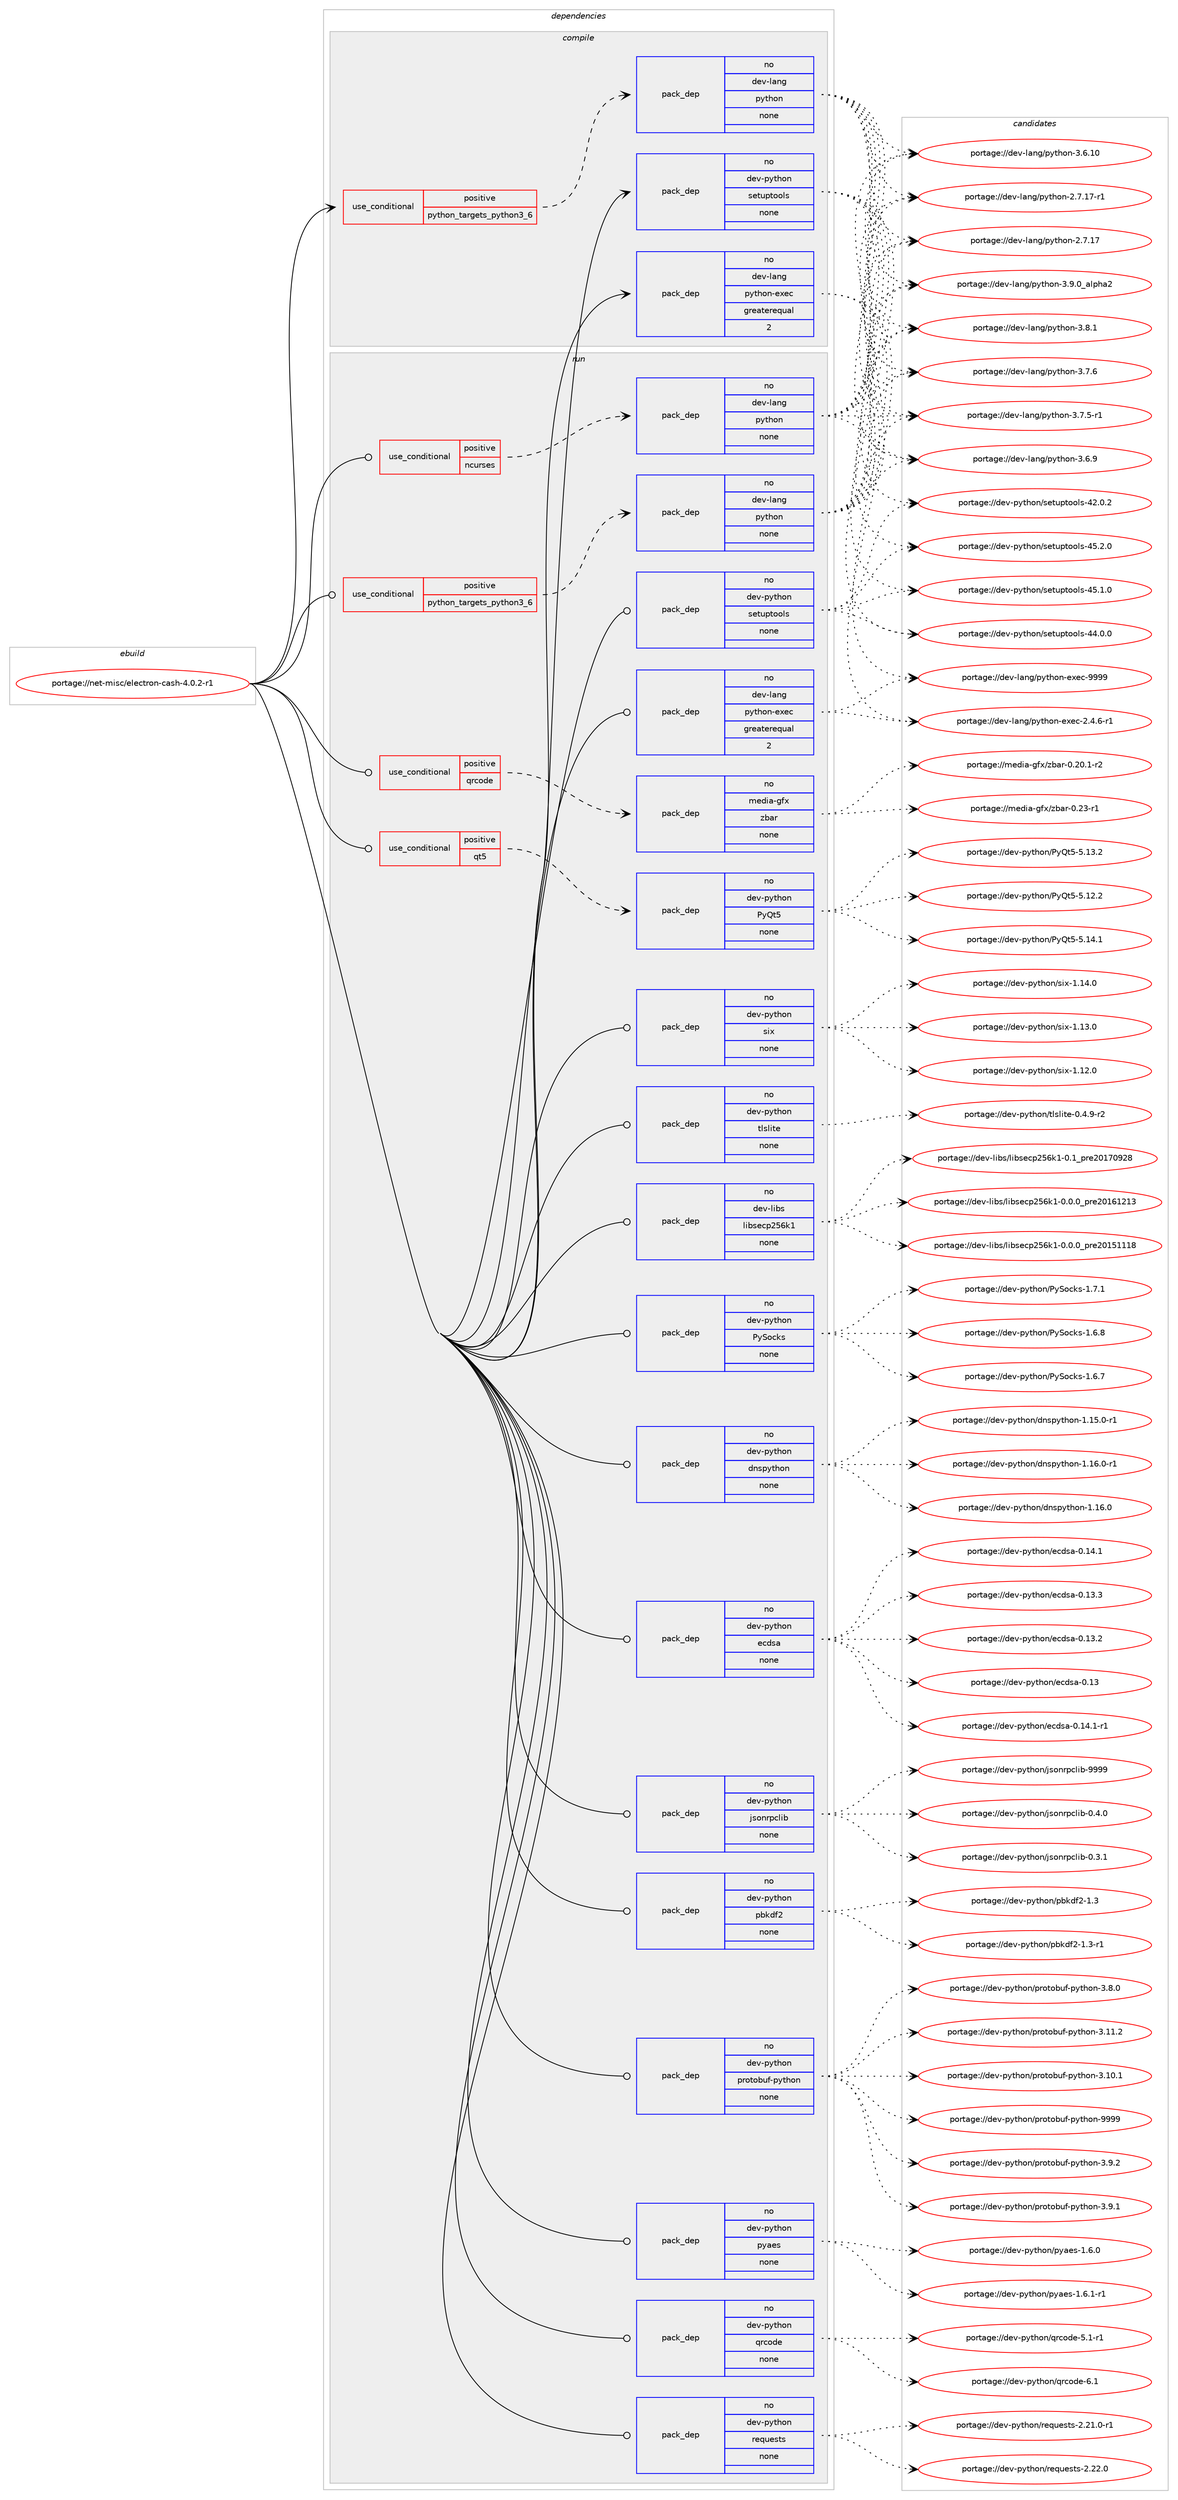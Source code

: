 digraph prolog {

# *************
# Graph options
# *************

newrank=true;
concentrate=true;
compound=true;
graph [rankdir=LR,fontname=Helvetica,fontsize=10,ranksep=1.5];#, ranksep=2.5, nodesep=0.2];
edge  [arrowhead=vee];
node  [fontname=Helvetica,fontsize=10];

# **********
# The ebuild
# **********

subgraph cluster_leftcol {
color=gray;
rank=same;
label=<<i>ebuild</i>>;
id [label="portage://net-misc/electron-cash-4.0.2-r1", color=red, width=4, href="../net-misc/electron-cash-4.0.2-r1.svg"];
}

# ****************
# The dependencies
# ****************

subgraph cluster_midcol {
color=gray;
label=<<i>dependencies</i>>;
subgraph cluster_compile {
fillcolor="#eeeeee";
style=filled;
label=<<i>compile</i>>;
subgraph cond27388 {
dependency131424 [label=<<TABLE BORDER="0" CELLBORDER="1" CELLSPACING="0" CELLPADDING="4"><TR><TD ROWSPAN="3" CELLPADDING="10">use_conditional</TD></TR><TR><TD>positive</TD></TR><TR><TD>python_targets_python3_6</TD></TR></TABLE>>, shape=none, color=red];
subgraph pack101861 {
dependency131425 [label=<<TABLE BORDER="0" CELLBORDER="1" CELLSPACING="0" CELLPADDING="4" WIDTH="220"><TR><TD ROWSPAN="6" CELLPADDING="30">pack_dep</TD></TR><TR><TD WIDTH="110">no</TD></TR><TR><TD>dev-lang</TD></TR><TR><TD>python</TD></TR><TR><TD>none</TD></TR><TR><TD></TD></TR></TABLE>>, shape=none, color=blue];
}
dependency131424:e -> dependency131425:w [weight=20,style="dashed",arrowhead="vee"];
}
id:e -> dependency131424:w [weight=20,style="solid",arrowhead="vee"];
subgraph pack101862 {
dependency131426 [label=<<TABLE BORDER="0" CELLBORDER="1" CELLSPACING="0" CELLPADDING="4" WIDTH="220"><TR><TD ROWSPAN="6" CELLPADDING="30">pack_dep</TD></TR><TR><TD WIDTH="110">no</TD></TR><TR><TD>dev-lang</TD></TR><TR><TD>python-exec</TD></TR><TR><TD>greaterequal</TD></TR><TR><TD>2</TD></TR></TABLE>>, shape=none, color=blue];
}
id:e -> dependency131426:w [weight=20,style="solid",arrowhead="vee"];
subgraph pack101863 {
dependency131427 [label=<<TABLE BORDER="0" CELLBORDER="1" CELLSPACING="0" CELLPADDING="4" WIDTH="220"><TR><TD ROWSPAN="6" CELLPADDING="30">pack_dep</TD></TR><TR><TD WIDTH="110">no</TD></TR><TR><TD>dev-python</TD></TR><TR><TD>setuptools</TD></TR><TR><TD>none</TD></TR><TR><TD></TD></TR></TABLE>>, shape=none, color=blue];
}
id:e -> dependency131427:w [weight=20,style="solid",arrowhead="vee"];
}
subgraph cluster_compileandrun {
fillcolor="#eeeeee";
style=filled;
label=<<i>compile and run</i>>;
}
subgraph cluster_run {
fillcolor="#eeeeee";
style=filled;
label=<<i>run</i>>;
subgraph cond27389 {
dependency131428 [label=<<TABLE BORDER="0" CELLBORDER="1" CELLSPACING="0" CELLPADDING="4"><TR><TD ROWSPAN="3" CELLPADDING="10">use_conditional</TD></TR><TR><TD>positive</TD></TR><TR><TD>ncurses</TD></TR></TABLE>>, shape=none, color=red];
subgraph pack101864 {
dependency131429 [label=<<TABLE BORDER="0" CELLBORDER="1" CELLSPACING="0" CELLPADDING="4" WIDTH="220"><TR><TD ROWSPAN="6" CELLPADDING="30">pack_dep</TD></TR><TR><TD WIDTH="110">no</TD></TR><TR><TD>dev-lang</TD></TR><TR><TD>python</TD></TR><TR><TD>none</TD></TR><TR><TD></TD></TR></TABLE>>, shape=none, color=blue];
}
dependency131428:e -> dependency131429:w [weight=20,style="dashed",arrowhead="vee"];
}
id:e -> dependency131428:w [weight=20,style="solid",arrowhead="odot"];
subgraph cond27390 {
dependency131430 [label=<<TABLE BORDER="0" CELLBORDER="1" CELLSPACING="0" CELLPADDING="4"><TR><TD ROWSPAN="3" CELLPADDING="10">use_conditional</TD></TR><TR><TD>positive</TD></TR><TR><TD>python_targets_python3_6</TD></TR></TABLE>>, shape=none, color=red];
subgraph pack101865 {
dependency131431 [label=<<TABLE BORDER="0" CELLBORDER="1" CELLSPACING="0" CELLPADDING="4" WIDTH="220"><TR><TD ROWSPAN="6" CELLPADDING="30">pack_dep</TD></TR><TR><TD WIDTH="110">no</TD></TR><TR><TD>dev-lang</TD></TR><TR><TD>python</TD></TR><TR><TD>none</TD></TR><TR><TD></TD></TR></TABLE>>, shape=none, color=blue];
}
dependency131430:e -> dependency131431:w [weight=20,style="dashed",arrowhead="vee"];
}
id:e -> dependency131430:w [weight=20,style="solid",arrowhead="odot"];
subgraph cond27391 {
dependency131432 [label=<<TABLE BORDER="0" CELLBORDER="1" CELLSPACING="0" CELLPADDING="4"><TR><TD ROWSPAN="3" CELLPADDING="10">use_conditional</TD></TR><TR><TD>positive</TD></TR><TR><TD>qrcode</TD></TR></TABLE>>, shape=none, color=red];
subgraph pack101866 {
dependency131433 [label=<<TABLE BORDER="0" CELLBORDER="1" CELLSPACING="0" CELLPADDING="4" WIDTH="220"><TR><TD ROWSPAN="6" CELLPADDING="30">pack_dep</TD></TR><TR><TD WIDTH="110">no</TD></TR><TR><TD>media-gfx</TD></TR><TR><TD>zbar</TD></TR><TR><TD>none</TD></TR><TR><TD></TD></TR></TABLE>>, shape=none, color=blue];
}
dependency131432:e -> dependency131433:w [weight=20,style="dashed",arrowhead="vee"];
}
id:e -> dependency131432:w [weight=20,style="solid",arrowhead="odot"];
subgraph cond27392 {
dependency131434 [label=<<TABLE BORDER="0" CELLBORDER="1" CELLSPACING="0" CELLPADDING="4"><TR><TD ROWSPAN="3" CELLPADDING="10">use_conditional</TD></TR><TR><TD>positive</TD></TR><TR><TD>qt5</TD></TR></TABLE>>, shape=none, color=red];
subgraph pack101867 {
dependency131435 [label=<<TABLE BORDER="0" CELLBORDER="1" CELLSPACING="0" CELLPADDING="4" WIDTH="220"><TR><TD ROWSPAN="6" CELLPADDING="30">pack_dep</TD></TR><TR><TD WIDTH="110">no</TD></TR><TR><TD>dev-python</TD></TR><TR><TD>PyQt5</TD></TR><TR><TD>none</TD></TR><TR><TD></TD></TR></TABLE>>, shape=none, color=blue];
}
dependency131434:e -> dependency131435:w [weight=20,style="dashed",arrowhead="vee"];
}
id:e -> dependency131434:w [weight=20,style="solid",arrowhead="odot"];
subgraph pack101868 {
dependency131436 [label=<<TABLE BORDER="0" CELLBORDER="1" CELLSPACING="0" CELLPADDING="4" WIDTH="220"><TR><TD ROWSPAN="6" CELLPADDING="30">pack_dep</TD></TR><TR><TD WIDTH="110">no</TD></TR><TR><TD>dev-lang</TD></TR><TR><TD>python-exec</TD></TR><TR><TD>greaterequal</TD></TR><TR><TD>2</TD></TR></TABLE>>, shape=none, color=blue];
}
id:e -> dependency131436:w [weight=20,style="solid",arrowhead="odot"];
subgraph pack101869 {
dependency131437 [label=<<TABLE BORDER="0" CELLBORDER="1" CELLSPACING="0" CELLPADDING="4" WIDTH="220"><TR><TD ROWSPAN="6" CELLPADDING="30">pack_dep</TD></TR><TR><TD WIDTH="110">no</TD></TR><TR><TD>dev-libs</TD></TR><TR><TD>libsecp256k1</TD></TR><TR><TD>none</TD></TR><TR><TD></TD></TR></TABLE>>, shape=none, color=blue];
}
id:e -> dependency131437:w [weight=20,style="solid",arrowhead="odot"];
subgraph pack101870 {
dependency131438 [label=<<TABLE BORDER="0" CELLBORDER="1" CELLSPACING="0" CELLPADDING="4" WIDTH="220"><TR><TD ROWSPAN="6" CELLPADDING="30">pack_dep</TD></TR><TR><TD WIDTH="110">no</TD></TR><TR><TD>dev-python</TD></TR><TR><TD>PySocks</TD></TR><TR><TD>none</TD></TR><TR><TD></TD></TR></TABLE>>, shape=none, color=blue];
}
id:e -> dependency131438:w [weight=20,style="solid",arrowhead="odot"];
subgraph pack101871 {
dependency131439 [label=<<TABLE BORDER="0" CELLBORDER="1" CELLSPACING="0" CELLPADDING="4" WIDTH="220"><TR><TD ROWSPAN="6" CELLPADDING="30">pack_dep</TD></TR><TR><TD WIDTH="110">no</TD></TR><TR><TD>dev-python</TD></TR><TR><TD>dnspython</TD></TR><TR><TD>none</TD></TR><TR><TD></TD></TR></TABLE>>, shape=none, color=blue];
}
id:e -> dependency131439:w [weight=20,style="solid",arrowhead="odot"];
subgraph pack101872 {
dependency131440 [label=<<TABLE BORDER="0" CELLBORDER="1" CELLSPACING="0" CELLPADDING="4" WIDTH="220"><TR><TD ROWSPAN="6" CELLPADDING="30">pack_dep</TD></TR><TR><TD WIDTH="110">no</TD></TR><TR><TD>dev-python</TD></TR><TR><TD>ecdsa</TD></TR><TR><TD>none</TD></TR><TR><TD></TD></TR></TABLE>>, shape=none, color=blue];
}
id:e -> dependency131440:w [weight=20,style="solid",arrowhead="odot"];
subgraph pack101873 {
dependency131441 [label=<<TABLE BORDER="0" CELLBORDER="1" CELLSPACING="0" CELLPADDING="4" WIDTH="220"><TR><TD ROWSPAN="6" CELLPADDING="30">pack_dep</TD></TR><TR><TD WIDTH="110">no</TD></TR><TR><TD>dev-python</TD></TR><TR><TD>jsonrpclib</TD></TR><TR><TD>none</TD></TR><TR><TD></TD></TR></TABLE>>, shape=none, color=blue];
}
id:e -> dependency131441:w [weight=20,style="solid",arrowhead="odot"];
subgraph pack101874 {
dependency131442 [label=<<TABLE BORDER="0" CELLBORDER="1" CELLSPACING="0" CELLPADDING="4" WIDTH="220"><TR><TD ROWSPAN="6" CELLPADDING="30">pack_dep</TD></TR><TR><TD WIDTH="110">no</TD></TR><TR><TD>dev-python</TD></TR><TR><TD>pbkdf2</TD></TR><TR><TD>none</TD></TR><TR><TD></TD></TR></TABLE>>, shape=none, color=blue];
}
id:e -> dependency131442:w [weight=20,style="solid",arrowhead="odot"];
subgraph pack101875 {
dependency131443 [label=<<TABLE BORDER="0" CELLBORDER="1" CELLSPACING="0" CELLPADDING="4" WIDTH="220"><TR><TD ROWSPAN="6" CELLPADDING="30">pack_dep</TD></TR><TR><TD WIDTH="110">no</TD></TR><TR><TD>dev-python</TD></TR><TR><TD>protobuf-python</TD></TR><TR><TD>none</TD></TR><TR><TD></TD></TR></TABLE>>, shape=none, color=blue];
}
id:e -> dependency131443:w [weight=20,style="solid",arrowhead="odot"];
subgraph pack101876 {
dependency131444 [label=<<TABLE BORDER="0" CELLBORDER="1" CELLSPACING="0" CELLPADDING="4" WIDTH="220"><TR><TD ROWSPAN="6" CELLPADDING="30">pack_dep</TD></TR><TR><TD WIDTH="110">no</TD></TR><TR><TD>dev-python</TD></TR><TR><TD>pyaes</TD></TR><TR><TD>none</TD></TR><TR><TD></TD></TR></TABLE>>, shape=none, color=blue];
}
id:e -> dependency131444:w [weight=20,style="solid",arrowhead="odot"];
subgraph pack101877 {
dependency131445 [label=<<TABLE BORDER="0" CELLBORDER="1" CELLSPACING="0" CELLPADDING="4" WIDTH="220"><TR><TD ROWSPAN="6" CELLPADDING="30">pack_dep</TD></TR><TR><TD WIDTH="110">no</TD></TR><TR><TD>dev-python</TD></TR><TR><TD>qrcode</TD></TR><TR><TD>none</TD></TR><TR><TD></TD></TR></TABLE>>, shape=none, color=blue];
}
id:e -> dependency131445:w [weight=20,style="solid",arrowhead="odot"];
subgraph pack101878 {
dependency131446 [label=<<TABLE BORDER="0" CELLBORDER="1" CELLSPACING="0" CELLPADDING="4" WIDTH="220"><TR><TD ROWSPAN="6" CELLPADDING="30">pack_dep</TD></TR><TR><TD WIDTH="110">no</TD></TR><TR><TD>dev-python</TD></TR><TR><TD>requests</TD></TR><TR><TD>none</TD></TR><TR><TD></TD></TR></TABLE>>, shape=none, color=blue];
}
id:e -> dependency131446:w [weight=20,style="solid",arrowhead="odot"];
subgraph pack101879 {
dependency131447 [label=<<TABLE BORDER="0" CELLBORDER="1" CELLSPACING="0" CELLPADDING="4" WIDTH="220"><TR><TD ROWSPAN="6" CELLPADDING="30">pack_dep</TD></TR><TR><TD WIDTH="110">no</TD></TR><TR><TD>dev-python</TD></TR><TR><TD>setuptools</TD></TR><TR><TD>none</TD></TR><TR><TD></TD></TR></TABLE>>, shape=none, color=blue];
}
id:e -> dependency131447:w [weight=20,style="solid",arrowhead="odot"];
subgraph pack101880 {
dependency131448 [label=<<TABLE BORDER="0" CELLBORDER="1" CELLSPACING="0" CELLPADDING="4" WIDTH="220"><TR><TD ROWSPAN="6" CELLPADDING="30">pack_dep</TD></TR><TR><TD WIDTH="110">no</TD></TR><TR><TD>dev-python</TD></TR><TR><TD>six</TD></TR><TR><TD>none</TD></TR><TR><TD></TD></TR></TABLE>>, shape=none, color=blue];
}
id:e -> dependency131448:w [weight=20,style="solid",arrowhead="odot"];
subgraph pack101881 {
dependency131449 [label=<<TABLE BORDER="0" CELLBORDER="1" CELLSPACING="0" CELLPADDING="4" WIDTH="220"><TR><TD ROWSPAN="6" CELLPADDING="30">pack_dep</TD></TR><TR><TD WIDTH="110">no</TD></TR><TR><TD>dev-python</TD></TR><TR><TD>tlslite</TD></TR><TR><TD>none</TD></TR><TR><TD></TD></TR></TABLE>>, shape=none, color=blue];
}
id:e -> dependency131449:w [weight=20,style="solid",arrowhead="odot"];
}
}

# **************
# The candidates
# **************

subgraph cluster_choices {
rank=same;
color=gray;
label=<<i>candidates</i>>;

subgraph choice101861 {
color=black;
nodesep=1;
choice10010111845108971101034711212111610411111045514657464895971081121049750 [label="portage://dev-lang/python-3.9.0_alpha2", color=red, width=4,href="../dev-lang/python-3.9.0_alpha2.svg"];
choice100101118451089711010347112121116104111110455146564649 [label="portage://dev-lang/python-3.8.1", color=red, width=4,href="../dev-lang/python-3.8.1.svg"];
choice100101118451089711010347112121116104111110455146554654 [label="portage://dev-lang/python-3.7.6", color=red, width=4,href="../dev-lang/python-3.7.6.svg"];
choice1001011184510897110103471121211161041111104551465546534511449 [label="portage://dev-lang/python-3.7.5-r1", color=red, width=4,href="../dev-lang/python-3.7.5-r1.svg"];
choice100101118451089711010347112121116104111110455146544657 [label="portage://dev-lang/python-3.6.9", color=red, width=4,href="../dev-lang/python-3.6.9.svg"];
choice10010111845108971101034711212111610411111045514654464948 [label="portage://dev-lang/python-3.6.10", color=red, width=4,href="../dev-lang/python-3.6.10.svg"];
choice100101118451089711010347112121116104111110455046554649554511449 [label="portage://dev-lang/python-2.7.17-r1", color=red, width=4,href="../dev-lang/python-2.7.17-r1.svg"];
choice10010111845108971101034711212111610411111045504655464955 [label="portage://dev-lang/python-2.7.17", color=red, width=4,href="../dev-lang/python-2.7.17.svg"];
dependency131425:e -> choice10010111845108971101034711212111610411111045514657464895971081121049750:w [style=dotted,weight="100"];
dependency131425:e -> choice100101118451089711010347112121116104111110455146564649:w [style=dotted,weight="100"];
dependency131425:e -> choice100101118451089711010347112121116104111110455146554654:w [style=dotted,weight="100"];
dependency131425:e -> choice1001011184510897110103471121211161041111104551465546534511449:w [style=dotted,weight="100"];
dependency131425:e -> choice100101118451089711010347112121116104111110455146544657:w [style=dotted,weight="100"];
dependency131425:e -> choice10010111845108971101034711212111610411111045514654464948:w [style=dotted,weight="100"];
dependency131425:e -> choice100101118451089711010347112121116104111110455046554649554511449:w [style=dotted,weight="100"];
dependency131425:e -> choice10010111845108971101034711212111610411111045504655464955:w [style=dotted,weight="100"];
}
subgraph choice101862 {
color=black;
nodesep=1;
choice10010111845108971101034711212111610411111045101120101994557575757 [label="portage://dev-lang/python-exec-9999", color=red, width=4,href="../dev-lang/python-exec-9999.svg"];
choice10010111845108971101034711212111610411111045101120101994550465246544511449 [label="portage://dev-lang/python-exec-2.4.6-r1", color=red, width=4,href="../dev-lang/python-exec-2.4.6-r1.svg"];
dependency131426:e -> choice10010111845108971101034711212111610411111045101120101994557575757:w [style=dotted,weight="100"];
dependency131426:e -> choice10010111845108971101034711212111610411111045101120101994550465246544511449:w [style=dotted,weight="100"];
}
subgraph choice101863 {
color=black;
nodesep=1;
choice100101118451121211161041111104711510111611711211611111110811545525346504648 [label="portage://dev-python/setuptools-45.2.0", color=red, width=4,href="../dev-python/setuptools-45.2.0.svg"];
choice100101118451121211161041111104711510111611711211611111110811545525346494648 [label="portage://dev-python/setuptools-45.1.0", color=red, width=4,href="../dev-python/setuptools-45.1.0.svg"];
choice100101118451121211161041111104711510111611711211611111110811545525246484648 [label="portage://dev-python/setuptools-44.0.0", color=red, width=4,href="../dev-python/setuptools-44.0.0.svg"];
choice100101118451121211161041111104711510111611711211611111110811545525046484650 [label="portage://dev-python/setuptools-42.0.2", color=red, width=4,href="../dev-python/setuptools-42.0.2.svg"];
dependency131427:e -> choice100101118451121211161041111104711510111611711211611111110811545525346504648:w [style=dotted,weight="100"];
dependency131427:e -> choice100101118451121211161041111104711510111611711211611111110811545525346494648:w [style=dotted,weight="100"];
dependency131427:e -> choice100101118451121211161041111104711510111611711211611111110811545525246484648:w [style=dotted,weight="100"];
dependency131427:e -> choice100101118451121211161041111104711510111611711211611111110811545525046484650:w [style=dotted,weight="100"];
}
subgraph choice101864 {
color=black;
nodesep=1;
choice10010111845108971101034711212111610411111045514657464895971081121049750 [label="portage://dev-lang/python-3.9.0_alpha2", color=red, width=4,href="../dev-lang/python-3.9.0_alpha2.svg"];
choice100101118451089711010347112121116104111110455146564649 [label="portage://dev-lang/python-3.8.1", color=red, width=4,href="../dev-lang/python-3.8.1.svg"];
choice100101118451089711010347112121116104111110455146554654 [label="portage://dev-lang/python-3.7.6", color=red, width=4,href="../dev-lang/python-3.7.6.svg"];
choice1001011184510897110103471121211161041111104551465546534511449 [label="portage://dev-lang/python-3.7.5-r1", color=red, width=4,href="../dev-lang/python-3.7.5-r1.svg"];
choice100101118451089711010347112121116104111110455146544657 [label="portage://dev-lang/python-3.6.9", color=red, width=4,href="../dev-lang/python-3.6.9.svg"];
choice10010111845108971101034711212111610411111045514654464948 [label="portage://dev-lang/python-3.6.10", color=red, width=4,href="../dev-lang/python-3.6.10.svg"];
choice100101118451089711010347112121116104111110455046554649554511449 [label="portage://dev-lang/python-2.7.17-r1", color=red, width=4,href="../dev-lang/python-2.7.17-r1.svg"];
choice10010111845108971101034711212111610411111045504655464955 [label="portage://dev-lang/python-2.7.17", color=red, width=4,href="../dev-lang/python-2.7.17.svg"];
dependency131429:e -> choice10010111845108971101034711212111610411111045514657464895971081121049750:w [style=dotted,weight="100"];
dependency131429:e -> choice100101118451089711010347112121116104111110455146564649:w [style=dotted,weight="100"];
dependency131429:e -> choice100101118451089711010347112121116104111110455146554654:w [style=dotted,weight="100"];
dependency131429:e -> choice1001011184510897110103471121211161041111104551465546534511449:w [style=dotted,weight="100"];
dependency131429:e -> choice100101118451089711010347112121116104111110455146544657:w [style=dotted,weight="100"];
dependency131429:e -> choice10010111845108971101034711212111610411111045514654464948:w [style=dotted,weight="100"];
dependency131429:e -> choice100101118451089711010347112121116104111110455046554649554511449:w [style=dotted,weight="100"];
dependency131429:e -> choice10010111845108971101034711212111610411111045504655464955:w [style=dotted,weight="100"];
}
subgraph choice101865 {
color=black;
nodesep=1;
choice10010111845108971101034711212111610411111045514657464895971081121049750 [label="portage://dev-lang/python-3.9.0_alpha2", color=red, width=4,href="../dev-lang/python-3.9.0_alpha2.svg"];
choice100101118451089711010347112121116104111110455146564649 [label="portage://dev-lang/python-3.8.1", color=red, width=4,href="../dev-lang/python-3.8.1.svg"];
choice100101118451089711010347112121116104111110455146554654 [label="portage://dev-lang/python-3.7.6", color=red, width=4,href="../dev-lang/python-3.7.6.svg"];
choice1001011184510897110103471121211161041111104551465546534511449 [label="portage://dev-lang/python-3.7.5-r1", color=red, width=4,href="../dev-lang/python-3.7.5-r1.svg"];
choice100101118451089711010347112121116104111110455146544657 [label="portage://dev-lang/python-3.6.9", color=red, width=4,href="../dev-lang/python-3.6.9.svg"];
choice10010111845108971101034711212111610411111045514654464948 [label="portage://dev-lang/python-3.6.10", color=red, width=4,href="../dev-lang/python-3.6.10.svg"];
choice100101118451089711010347112121116104111110455046554649554511449 [label="portage://dev-lang/python-2.7.17-r1", color=red, width=4,href="../dev-lang/python-2.7.17-r1.svg"];
choice10010111845108971101034711212111610411111045504655464955 [label="portage://dev-lang/python-2.7.17", color=red, width=4,href="../dev-lang/python-2.7.17.svg"];
dependency131431:e -> choice10010111845108971101034711212111610411111045514657464895971081121049750:w [style=dotted,weight="100"];
dependency131431:e -> choice100101118451089711010347112121116104111110455146564649:w [style=dotted,weight="100"];
dependency131431:e -> choice100101118451089711010347112121116104111110455146554654:w [style=dotted,weight="100"];
dependency131431:e -> choice1001011184510897110103471121211161041111104551465546534511449:w [style=dotted,weight="100"];
dependency131431:e -> choice100101118451089711010347112121116104111110455146544657:w [style=dotted,weight="100"];
dependency131431:e -> choice10010111845108971101034711212111610411111045514654464948:w [style=dotted,weight="100"];
dependency131431:e -> choice100101118451089711010347112121116104111110455046554649554511449:w [style=dotted,weight="100"];
dependency131431:e -> choice10010111845108971101034711212111610411111045504655464955:w [style=dotted,weight="100"];
}
subgraph choice101866 {
color=black;
nodesep=1;
choice109101100105974510310212047122989711445484650514511449 [label="portage://media-gfx/zbar-0.23-r1", color=red, width=4,href="../media-gfx/zbar-0.23-r1.svg"];
choice1091011001059745103102120471229897114454846504846494511450 [label="portage://media-gfx/zbar-0.20.1-r2", color=red, width=4,href="../media-gfx/zbar-0.20.1-r2.svg"];
dependency131433:e -> choice109101100105974510310212047122989711445484650514511449:w [style=dotted,weight="100"];
dependency131433:e -> choice1091011001059745103102120471229897114454846504846494511450:w [style=dotted,weight="100"];
}
subgraph choice101867 {
color=black;
nodesep=1;
choice100101118451121211161041111104780121811165345534649524649 [label="portage://dev-python/PyQt5-5.14.1", color=red, width=4,href="../dev-python/PyQt5-5.14.1.svg"];
choice100101118451121211161041111104780121811165345534649514650 [label="portage://dev-python/PyQt5-5.13.2", color=red, width=4,href="../dev-python/PyQt5-5.13.2.svg"];
choice100101118451121211161041111104780121811165345534649504650 [label="portage://dev-python/PyQt5-5.12.2", color=red, width=4,href="../dev-python/PyQt5-5.12.2.svg"];
dependency131435:e -> choice100101118451121211161041111104780121811165345534649524649:w [style=dotted,weight="100"];
dependency131435:e -> choice100101118451121211161041111104780121811165345534649514650:w [style=dotted,weight="100"];
dependency131435:e -> choice100101118451121211161041111104780121811165345534649504650:w [style=dotted,weight="100"];
}
subgraph choice101868 {
color=black;
nodesep=1;
choice10010111845108971101034711212111610411111045101120101994557575757 [label="portage://dev-lang/python-exec-9999", color=red, width=4,href="../dev-lang/python-exec-9999.svg"];
choice10010111845108971101034711212111610411111045101120101994550465246544511449 [label="portage://dev-lang/python-exec-2.4.6-r1", color=red, width=4,href="../dev-lang/python-exec-2.4.6-r1.svg"];
dependency131436:e -> choice10010111845108971101034711212111610411111045101120101994557575757:w [style=dotted,weight="100"];
dependency131436:e -> choice10010111845108971101034711212111610411111045101120101994550465246544511449:w [style=dotted,weight="100"];
}
subgraph choice101869 {
color=black;
nodesep=1;
choice10010111845108105981154710810598115101991125053541074945484649951121141015048495548575056 [label="portage://dev-libs/libsecp256k1-0.1_pre20170928", color=red, width=4,href="../dev-libs/libsecp256k1-0.1_pre20170928.svg"];
choice100101118451081059811547108105981151019911250535410749454846484648951121141015048495449504951 [label="portage://dev-libs/libsecp256k1-0.0.0_pre20161213", color=red, width=4,href="../dev-libs/libsecp256k1-0.0.0_pre20161213.svg"];
choice100101118451081059811547108105981151019911250535410749454846484648951121141015048495349494956 [label="portage://dev-libs/libsecp256k1-0.0.0_pre20151118", color=red, width=4,href="../dev-libs/libsecp256k1-0.0.0_pre20151118.svg"];
dependency131437:e -> choice10010111845108105981154710810598115101991125053541074945484649951121141015048495548575056:w [style=dotted,weight="100"];
dependency131437:e -> choice100101118451081059811547108105981151019911250535410749454846484648951121141015048495449504951:w [style=dotted,weight="100"];
dependency131437:e -> choice100101118451081059811547108105981151019911250535410749454846484648951121141015048495349494956:w [style=dotted,weight="100"];
}
subgraph choice101870 {
color=black;
nodesep=1;
choice1001011184511212111610411111047801218311199107115454946554649 [label="portage://dev-python/PySocks-1.7.1", color=red, width=4,href="../dev-python/PySocks-1.7.1.svg"];
choice1001011184511212111610411111047801218311199107115454946544656 [label="portage://dev-python/PySocks-1.6.8", color=red, width=4,href="../dev-python/PySocks-1.6.8.svg"];
choice1001011184511212111610411111047801218311199107115454946544655 [label="portage://dev-python/PySocks-1.6.7", color=red, width=4,href="../dev-python/PySocks-1.6.7.svg"];
dependency131438:e -> choice1001011184511212111610411111047801218311199107115454946554649:w [style=dotted,weight="100"];
dependency131438:e -> choice1001011184511212111610411111047801218311199107115454946544656:w [style=dotted,weight="100"];
dependency131438:e -> choice1001011184511212111610411111047801218311199107115454946544655:w [style=dotted,weight="100"];
}
subgraph choice101871 {
color=black;
nodesep=1;
choice1001011184511212111610411111047100110115112121116104111110454946495446484511449 [label="portage://dev-python/dnspython-1.16.0-r1", color=red, width=4,href="../dev-python/dnspython-1.16.0-r1.svg"];
choice100101118451121211161041111104710011011511212111610411111045494649544648 [label="portage://dev-python/dnspython-1.16.0", color=red, width=4,href="../dev-python/dnspython-1.16.0.svg"];
choice1001011184511212111610411111047100110115112121116104111110454946495346484511449 [label="portage://dev-python/dnspython-1.15.0-r1", color=red, width=4,href="../dev-python/dnspython-1.15.0-r1.svg"];
dependency131439:e -> choice1001011184511212111610411111047100110115112121116104111110454946495446484511449:w [style=dotted,weight="100"];
dependency131439:e -> choice100101118451121211161041111104710011011511212111610411111045494649544648:w [style=dotted,weight="100"];
dependency131439:e -> choice1001011184511212111610411111047100110115112121116104111110454946495346484511449:w [style=dotted,weight="100"];
}
subgraph choice101872 {
color=black;
nodesep=1;
choice10010111845112121116104111110471019910011597454846495246494511449 [label="portage://dev-python/ecdsa-0.14.1-r1", color=red, width=4,href="../dev-python/ecdsa-0.14.1-r1.svg"];
choice1001011184511212111610411111047101991001159745484649524649 [label="portage://dev-python/ecdsa-0.14.1", color=red, width=4,href="../dev-python/ecdsa-0.14.1.svg"];
choice1001011184511212111610411111047101991001159745484649514651 [label="portage://dev-python/ecdsa-0.13.3", color=red, width=4,href="../dev-python/ecdsa-0.13.3.svg"];
choice1001011184511212111610411111047101991001159745484649514650 [label="portage://dev-python/ecdsa-0.13.2", color=red, width=4,href="../dev-python/ecdsa-0.13.2.svg"];
choice100101118451121211161041111104710199100115974548464951 [label="portage://dev-python/ecdsa-0.13", color=red, width=4,href="../dev-python/ecdsa-0.13.svg"];
dependency131440:e -> choice10010111845112121116104111110471019910011597454846495246494511449:w [style=dotted,weight="100"];
dependency131440:e -> choice1001011184511212111610411111047101991001159745484649524649:w [style=dotted,weight="100"];
dependency131440:e -> choice1001011184511212111610411111047101991001159745484649514651:w [style=dotted,weight="100"];
dependency131440:e -> choice1001011184511212111610411111047101991001159745484649514650:w [style=dotted,weight="100"];
dependency131440:e -> choice100101118451121211161041111104710199100115974548464951:w [style=dotted,weight="100"];
}
subgraph choice101873 {
color=black;
nodesep=1;
choice100101118451121211161041111104710611511111011411299108105984557575757 [label="portage://dev-python/jsonrpclib-9999", color=red, width=4,href="../dev-python/jsonrpclib-9999.svg"];
choice10010111845112121116104111110471061151111101141129910810598454846524648 [label="portage://dev-python/jsonrpclib-0.4.0", color=red, width=4,href="../dev-python/jsonrpclib-0.4.0.svg"];
choice10010111845112121116104111110471061151111101141129910810598454846514649 [label="portage://dev-python/jsonrpclib-0.3.1", color=red, width=4,href="../dev-python/jsonrpclib-0.3.1.svg"];
dependency131441:e -> choice100101118451121211161041111104710611511111011411299108105984557575757:w [style=dotted,weight="100"];
dependency131441:e -> choice10010111845112121116104111110471061151111101141129910810598454846524648:w [style=dotted,weight="100"];
dependency131441:e -> choice10010111845112121116104111110471061151111101141129910810598454846514649:w [style=dotted,weight="100"];
}
subgraph choice101874 {
color=black;
nodesep=1;
choice10010111845112121116104111110471129810710010250454946514511449 [label="portage://dev-python/pbkdf2-1.3-r1", color=red, width=4,href="../dev-python/pbkdf2-1.3-r1.svg"];
choice1001011184511212111610411111047112981071001025045494651 [label="portage://dev-python/pbkdf2-1.3", color=red, width=4,href="../dev-python/pbkdf2-1.3.svg"];
dependency131442:e -> choice10010111845112121116104111110471129810710010250454946514511449:w [style=dotted,weight="100"];
dependency131442:e -> choice1001011184511212111610411111047112981071001025045494651:w [style=dotted,weight="100"];
}
subgraph choice101875 {
color=black;
nodesep=1;
choice100101118451121211161041111104711211411111611198117102451121211161041111104557575757 [label="portage://dev-python/protobuf-python-9999", color=red, width=4,href="../dev-python/protobuf-python-9999.svg"];
choice10010111845112121116104111110471121141111161119811710245112121116104111110455146574650 [label="portage://dev-python/protobuf-python-3.9.2", color=red, width=4,href="../dev-python/protobuf-python-3.9.2.svg"];
choice10010111845112121116104111110471121141111161119811710245112121116104111110455146574649 [label="portage://dev-python/protobuf-python-3.9.1", color=red, width=4,href="../dev-python/protobuf-python-3.9.1.svg"];
choice10010111845112121116104111110471121141111161119811710245112121116104111110455146564648 [label="portage://dev-python/protobuf-python-3.8.0", color=red, width=4,href="../dev-python/protobuf-python-3.8.0.svg"];
choice1001011184511212111610411111047112114111116111981171024511212111610411111045514649494650 [label="portage://dev-python/protobuf-python-3.11.2", color=red, width=4,href="../dev-python/protobuf-python-3.11.2.svg"];
choice1001011184511212111610411111047112114111116111981171024511212111610411111045514649484649 [label="portage://dev-python/protobuf-python-3.10.1", color=red, width=4,href="../dev-python/protobuf-python-3.10.1.svg"];
dependency131443:e -> choice100101118451121211161041111104711211411111611198117102451121211161041111104557575757:w [style=dotted,weight="100"];
dependency131443:e -> choice10010111845112121116104111110471121141111161119811710245112121116104111110455146574650:w [style=dotted,weight="100"];
dependency131443:e -> choice10010111845112121116104111110471121141111161119811710245112121116104111110455146574649:w [style=dotted,weight="100"];
dependency131443:e -> choice10010111845112121116104111110471121141111161119811710245112121116104111110455146564648:w [style=dotted,weight="100"];
dependency131443:e -> choice1001011184511212111610411111047112114111116111981171024511212111610411111045514649494650:w [style=dotted,weight="100"];
dependency131443:e -> choice1001011184511212111610411111047112114111116111981171024511212111610411111045514649484649:w [style=dotted,weight="100"];
}
subgraph choice101876 {
color=black;
nodesep=1;
choice1001011184511212111610411111047112121971011154549465446494511449 [label="portage://dev-python/pyaes-1.6.1-r1", color=red, width=4,href="../dev-python/pyaes-1.6.1-r1.svg"];
choice100101118451121211161041111104711212197101115454946544648 [label="portage://dev-python/pyaes-1.6.0", color=red, width=4,href="../dev-python/pyaes-1.6.0.svg"];
dependency131444:e -> choice1001011184511212111610411111047112121971011154549465446494511449:w [style=dotted,weight="100"];
dependency131444:e -> choice100101118451121211161041111104711212197101115454946544648:w [style=dotted,weight="100"];
}
subgraph choice101877 {
color=black;
nodesep=1;
choice10010111845112121116104111110471131149911110010145544649 [label="portage://dev-python/qrcode-6.1", color=red, width=4,href="../dev-python/qrcode-6.1.svg"];
choice100101118451121211161041111104711311499111100101455346494511449 [label="portage://dev-python/qrcode-5.1-r1", color=red, width=4,href="../dev-python/qrcode-5.1-r1.svg"];
dependency131445:e -> choice10010111845112121116104111110471131149911110010145544649:w [style=dotted,weight="100"];
dependency131445:e -> choice100101118451121211161041111104711311499111100101455346494511449:w [style=dotted,weight="100"];
}
subgraph choice101878 {
color=black;
nodesep=1;
choice100101118451121211161041111104711410111311710111511611545504650504648 [label="portage://dev-python/requests-2.22.0", color=red, width=4,href="../dev-python/requests-2.22.0.svg"];
choice1001011184511212111610411111047114101113117101115116115455046504946484511449 [label="portage://dev-python/requests-2.21.0-r1", color=red, width=4,href="../dev-python/requests-2.21.0-r1.svg"];
dependency131446:e -> choice100101118451121211161041111104711410111311710111511611545504650504648:w [style=dotted,weight="100"];
dependency131446:e -> choice1001011184511212111610411111047114101113117101115116115455046504946484511449:w [style=dotted,weight="100"];
}
subgraph choice101879 {
color=black;
nodesep=1;
choice100101118451121211161041111104711510111611711211611111110811545525346504648 [label="portage://dev-python/setuptools-45.2.0", color=red, width=4,href="../dev-python/setuptools-45.2.0.svg"];
choice100101118451121211161041111104711510111611711211611111110811545525346494648 [label="portage://dev-python/setuptools-45.1.0", color=red, width=4,href="../dev-python/setuptools-45.1.0.svg"];
choice100101118451121211161041111104711510111611711211611111110811545525246484648 [label="portage://dev-python/setuptools-44.0.0", color=red, width=4,href="../dev-python/setuptools-44.0.0.svg"];
choice100101118451121211161041111104711510111611711211611111110811545525046484650 [label="portage://dev-python/setuptools-42.0.2", color=red, width=4,href="../dev-python/setuptools-42.0.2.svg"];
dependency131447:e -> choice100101118451121211161041111104711510111611711211611111110811545525346504648:w [style=dotted,weight="100"];
dependency131447:e -> choice100101118451121211161041111104711510111611711211611111110811545525346494648:w [style=dotted,weight="100"];
dependency131447:e -> choice100101118451121211161041111104711510111611711211611111110811545525246484648:w [style=dotted,weight="100"];
dependency131447:e -> choice100101118451121211161041111104711510111611711211611111110811545525046484650:w [style=dotted,weight="100"];
}
subgraph choice101880 {
color=black;
nodesep=1;
choice100101118451121211161041111104711510512045494649524648 [label="portage://dev-python/six-1.14.0", color=red, width=4,href="../dev-python/six-1.14.0.svg"];
choice100101118451121211161041111104711510512045494649514648 [label="portage://dev-python/six-1.13.0", color=red, width=4,href="../dev-python/six-1.13.0.svg"];
choice100101118451121211161041111104711510512045494649504648 [label="portage://dev-python/six-1.12.0", color=red, width=4,href="../dev-python/six-1.12.0.svg"];
dependency131448:e -> choice100101118451121211161041111104711510512045494649524648:w [style=dotted,weight="100"];
dependency131448:e -> choice100101118451121211161041111104711510512045494649514648:w [style=dotted,weight="100"];
dependency131448:e -> choice100101118451121211161041111104711510512045494649504648:w [style=dotted,weight="100"];
}
subgraph choice101881 {
color=black;
nodesep=1;
choice10010111845112121116104111110471161081151081051161014548465246574511450 [label="portage://dev-python/tlslite-0.4.9-r2", color=red, width=4,href="../dev-python/tlslite-0.4.9-r2.svg"];
dependency131449:e -> choice10010111845112121116104111110471161081151081051161014548465246574511450:w [style=dotted,weight="100"];
}
}

}
